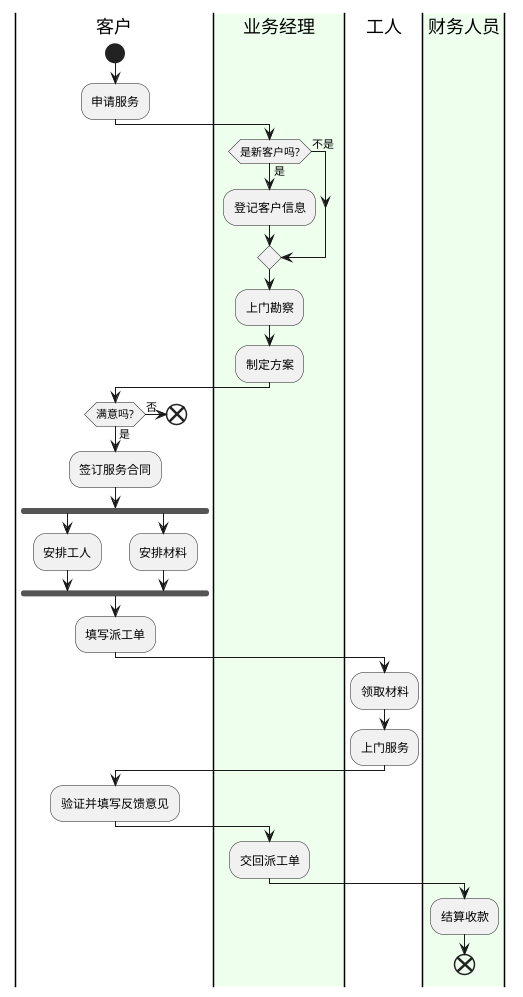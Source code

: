 @startuml
|客户|
start
:申请服务;
|#efe|业务经理|
if(是新客户吗?) then(是)
    :登记客户信息;
else(不是)
endif
:上门勘察;
:制定方案;
|客户|
if(满意吗?) then(否)
    end
else(是)
    :签订服务合同;
    fork
        :安排工人;
    fork again
        :安排材料;
    end fork
    :填写派工单;
    |工人|
    :领取材料;
    :上门服务;
    |客户|
    :验证并填写反馈意见;
    |业务经理|
    :交回派工单;
    |#efe|财务人员|
    :结算收款;
    end
@enduml